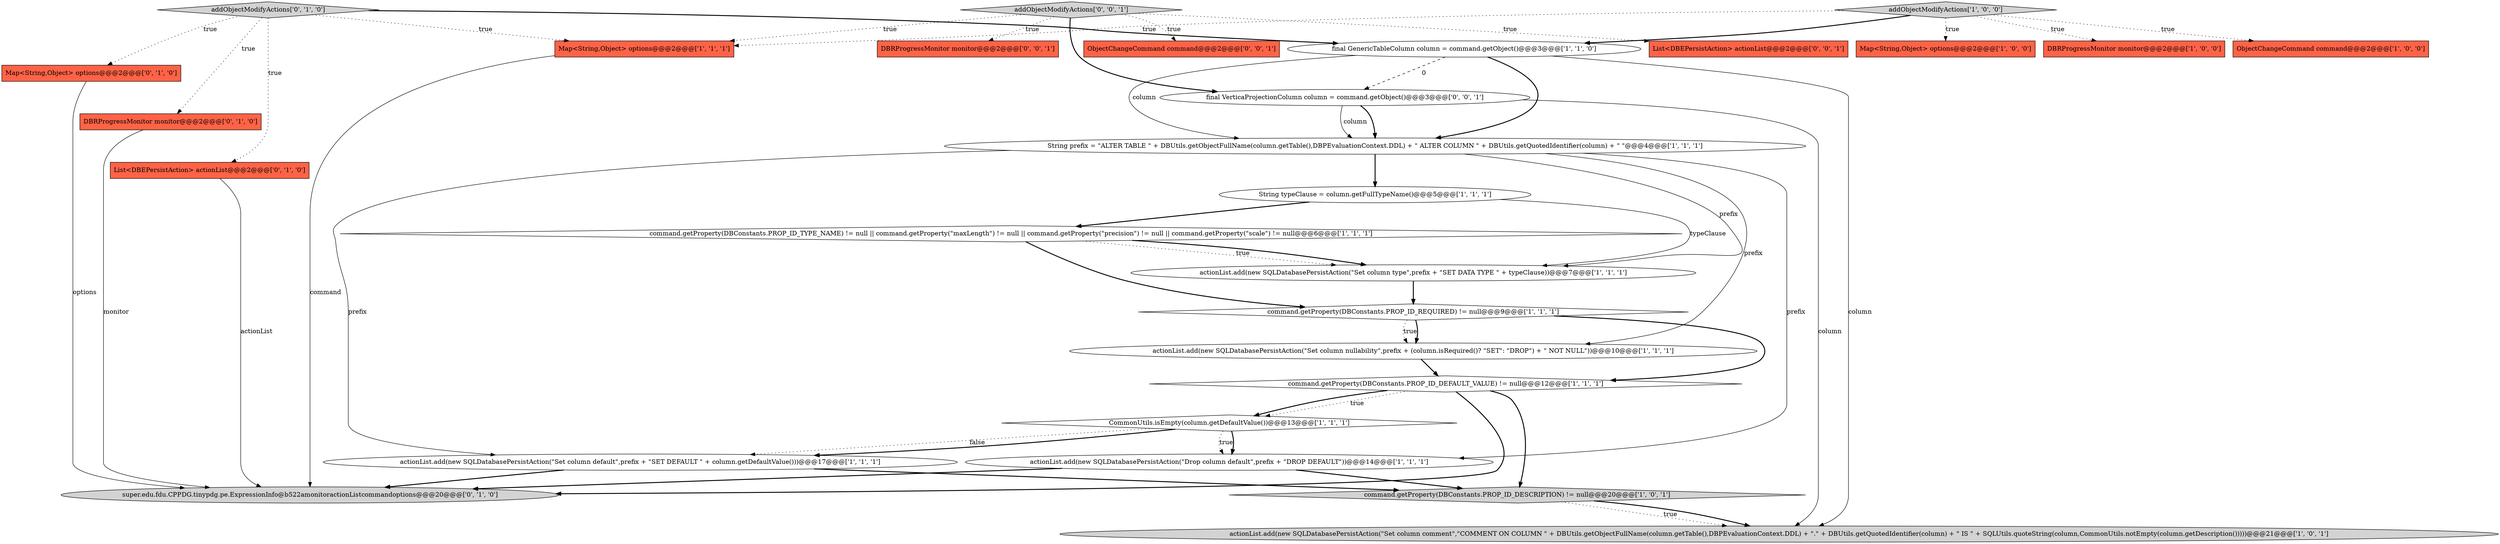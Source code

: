 digraph {
8 [style = filled, label = "Map<String,Object> options@@@2@@@['1', '1', '1']", fillcolor = tomato, shape = box image = "AAA0AAABBB1BBB"];
22 [style = filled, label = "Map<String,Object> options@@@2@@@['0', '1', '0']", fillcolor = tomato, shape = box image = "AAA0AAABBB2BBB"];
10 [style = filled, label = "actionList.add(new SQLDatabasePersistAction(\"Set column type\",prefix + \"SET DATA TYPE \" + typeClause))@@@7@@@['1', '1', '1']", fillcolor = white, shape = ellipse image = "AAA0AAABBB1BBB"];
14 [style = filled, label = "command.getProperty(DBConstants.PROP_ID_DEFAULT_VALUE) != null@@@12@@@['1', '1', '1']", fillcolor = white, shape = diamond image = "AAA0AAABBB1BBB"];
25 [style = filled, label = "DBRProgressMonitor monitor@@@2@@@['0', '0', '1']", fillcolor = tomato, shape = box image = "AAA0AAABBB3BBB"];
3 [style = filled, label = "final GenericTableColumn column = command.getObject()@@@3@@@['1', '1', '0']", fillcolor = white, shape = ellipse image = "AAA0AAABBB1BBB"];
21 [style = filled, label = "super.edu.fdu.CPPDG.tinypdg.pe.ExpressionInfo@b522amonitoractionListcommandoptions@@@20@@@['0', '1', '0']", fillcolor = lightgray, shape = ellipse image = "AAA0AAABBB2BBB"];
6 [style = filled, label = "command.getProperty(DBConstants.PROP_ID_DESCRIPTION) != null@@@20@@@['1', '0', '1']", fillcolor = lightgray, shape = diamond image = "AAA0AAABBB1BBB"];
24 [style = filled, label = "final VerticaProjectionColumn column = command.getObject()@@@3@@@['0', '0', '1']", fillcolor = white, shape = ellipse image = "AAA0AAABBB3BBB"];
7 [style = filled, label = "actionList.add(new SQLDatabasePersistAction(\"Set column nullability\",prefix + (column.isRequired()? \"SET\": \"DROP\") + \" NOT NULL\"))@@@10@@@['1', '1', '1']", fillcolor = white, shape = ellipse image = "AAA0AAABBB1BBB"];
9 [style = filled, label = "command.getProperty(DBConstants.PROP_ID_REQUIRED) != null@@@9@@@['1', '1', '1']", fillcolor = white, shape = diamond image = "AAA0AAABBB1BBB"];
12 [style = filled, label = "command.getProperty(DBConstants.PROP_ID_TYPE_NAME) != null || command.getProperty(\"maxLength\") != null || command.getProperty(\"precision\") != null || command.getProperty(\"scale\") != null@@@6@@@['1', '1', '1']", fillcolor = white, shape = diamond image = "AAA0AAABBB1BBB"];
26 [style = filled, label = "ObjectChangeCommand command@@@2@@@['0', '0', '1']", fillcolor = tomato, shape = box image = "AAA0AAABBB3BBB"];
0 [style = filled, label = "Map<String,Object> options@@@2@@@['1', '0', '0']", fillcolor = tomato, shape = box image = "AAA0AAABBB1BBB"];
13 [style = filled, label = "actionList.add(new SQLDatabasePersistAction(\"Drop column default\",prefix + \"DROP DEFAULT\"))@@@14@@@['1', '1', '1']", fillcolor = white, shape = ellipse image = "AAA0AAABBB1BBB"];
17 [style = filled, label = "String prefix = \"ALTER TABLE \" + DBUtils.getObjectFullName(column.getTable(),DBPEvaluationContext.DDL) + \" ALTER COLUMN \" + DBUtils.getQuotedIdentifier(column) + \" \"@@@4@@@['1', '1', '1']", fillcolor = white, shape = ellipse image = "AAA0AAABBB1BBB"];
20 [style = filled, label = "addObjectModifyActions['0', '1', '0']", fillcolor = lightgray, shape = diamond image = "AAA0AAABBB2BBB"];
27 [style = filled, label = "List<DBEPersistAction> actionList@@@2@@@['0', '0', '1']", fillcolor = tomato, shape = box image = "AAA0AAABBB3BBB"];
1 [style = filled, label = "CommonUtils.isEmpty(column.getDefaultValue())@@@13@@@['1', '1', '1']", fillcolor = white, shape = diamond image = "AAA0AAABBB1BBB"];
2 [style = filled, label = "DBRProgressMonitor monitor@@@2@@@['1', '0', '0']", fillcolor = tomato, shape = box image = "AAA0AAABBB1BBB"];
19 [style = filled, label = "DBRProgressMonitor monitor@@@2@@@['0', '1', '0']", fillcolor = tomato, shape = box image = "AAA0AAABBB2BBB"];
23 [style = filled, label = "addObjectModifyActions['0', '0', '1']", fillcolor = lightgray, shape = diamond image = "AAA0AAABBB3BBB"];
16 [style = filled, label = "addObjectModifyActions['1', '0', '0']", fillcolor = lightgray, shape = diamond image = "AAA0AAABBB1BBB"];
4 [style = filled, label = "ObjectChangeCommand command@@@2@@@['1', '0', '0']", fillcolor = tomato, shape = box image = "AAA0AAABBB1BBB"];
5 [style = filled, label = "String typeClause = column.getFullTypeName()@@@5@@@['1', '1', '1']", fillcolor = white, shape = ellipse image = "AAA0AAABBB1BBB"];
18 [style = filled, label = "List<DBEPersistAction> actionList@@@2@@@['0', '1', '0']", fillcolor = tomato, shape = box image = "AAA0AAABBB2BBB"];
15 [style = filled, label = "actionList.add(new SQLDatabasePersistAction(\"Set column default\",prefix + \"SET DEFAULT \" + column.getDefaultValue()))@@@17@@@['1', '1', '1']", fillcolor = white, shape = ellipse image = "AAA0AAABBB1BBB"];
11 [style = filled, label = "actionList.add(new SQLDatabasePersistAction(\"Set column comment\",\"COMMENT ON COLUMN \" + DBUtils.getObjectFullName(column.getTable(),DBPEvaluationContext.DDL) + \".\" + DBUtils.getQuotedIdentifier(column) + \" IS \" + SQLUtils.quoteString(column,CommonUtils.notEmpty(column.getDescription()))))@@@21@@@['1', '0', '1']", fillcolor = lightgray, shape = ellipse image = "AAA0AAABBB1BBB"];
3->17 [style = solid, label="column"];
12->10 [style = dotted, label="true"];
17->13 [style = solid, label="prefix"];
17->15 [style = solid, label="prefix"];
24->11 [style = solid, label="column"];
1->15 [style = dotted, label="false"];
6->11 [style = dotted, label="true"];
16->4 [style = dotted, label="true"];
20->3 [style = bold, label=""];
16->2 [style = dotted, label="true"];
23->24 [style = bold, label=""];
14->1 [style = dotted, label="true"];
14->21 [style = bold, label=""];
10->9 [style = bold, label=""];
9->7 [style = dotted, label="true"];
20->18 [style = dotted, label="true"];
6->11 [style = bold, label=""];
13->6 [style = bold, label=""];
24->17 [style = bold, label=""];
3->24 [style = dashed, label="0"];
17->7 [style = solid, label="prefix"];
19->21 [style = solid, label="monitor"];
15->21 [style = bold, label=""];
24->17 [style = solid, label="column"];
17->10 [style = solid, label="prefix"];
23->26 [style = dotted, label="true"];
15->6 [style = bold, label=""];
7->14 [style = bold, label=""];
14->1 [style = bold, label=""];
23->27 [style = dotted, label="true"];
12->9 [style = bold, label=""];
12->10 [style = bold, label=""];
3->17 [style = bold, label=""];
1->13 [style = dotted, label="true"];
16->3 [style = bold, label=""];
3->11 [style = solid, label="column"];
16->0 [style = dotted, label="true"];
23->8 [style = dotted, label="true"];
20->22 [style = dotted, label="true"];
23->25 [style = dotted, label="true"];
14->6 [style = bold, label=""];
9->14 [style = bold, label=""];
1->15 [style = bold, label=""];
5->10 [style = solid, label="typeClause"];
8->21 [style = solid, label="command"];
5->12 [style = bold, label=""];
16->8 [style = dotted, label="true"];
20->19 [style = dotted, label="true"];
20->8 [style = dotted, label="true"];
22->21 [style = solid, label="options"];
18->21 [style = solid, label="actionList"];
17->5 [style = bold, label=""];
1->13 [style = bold, label=""];
13->21 [style = bold, label=""];
9->7 [style = bold, label=""];
}
